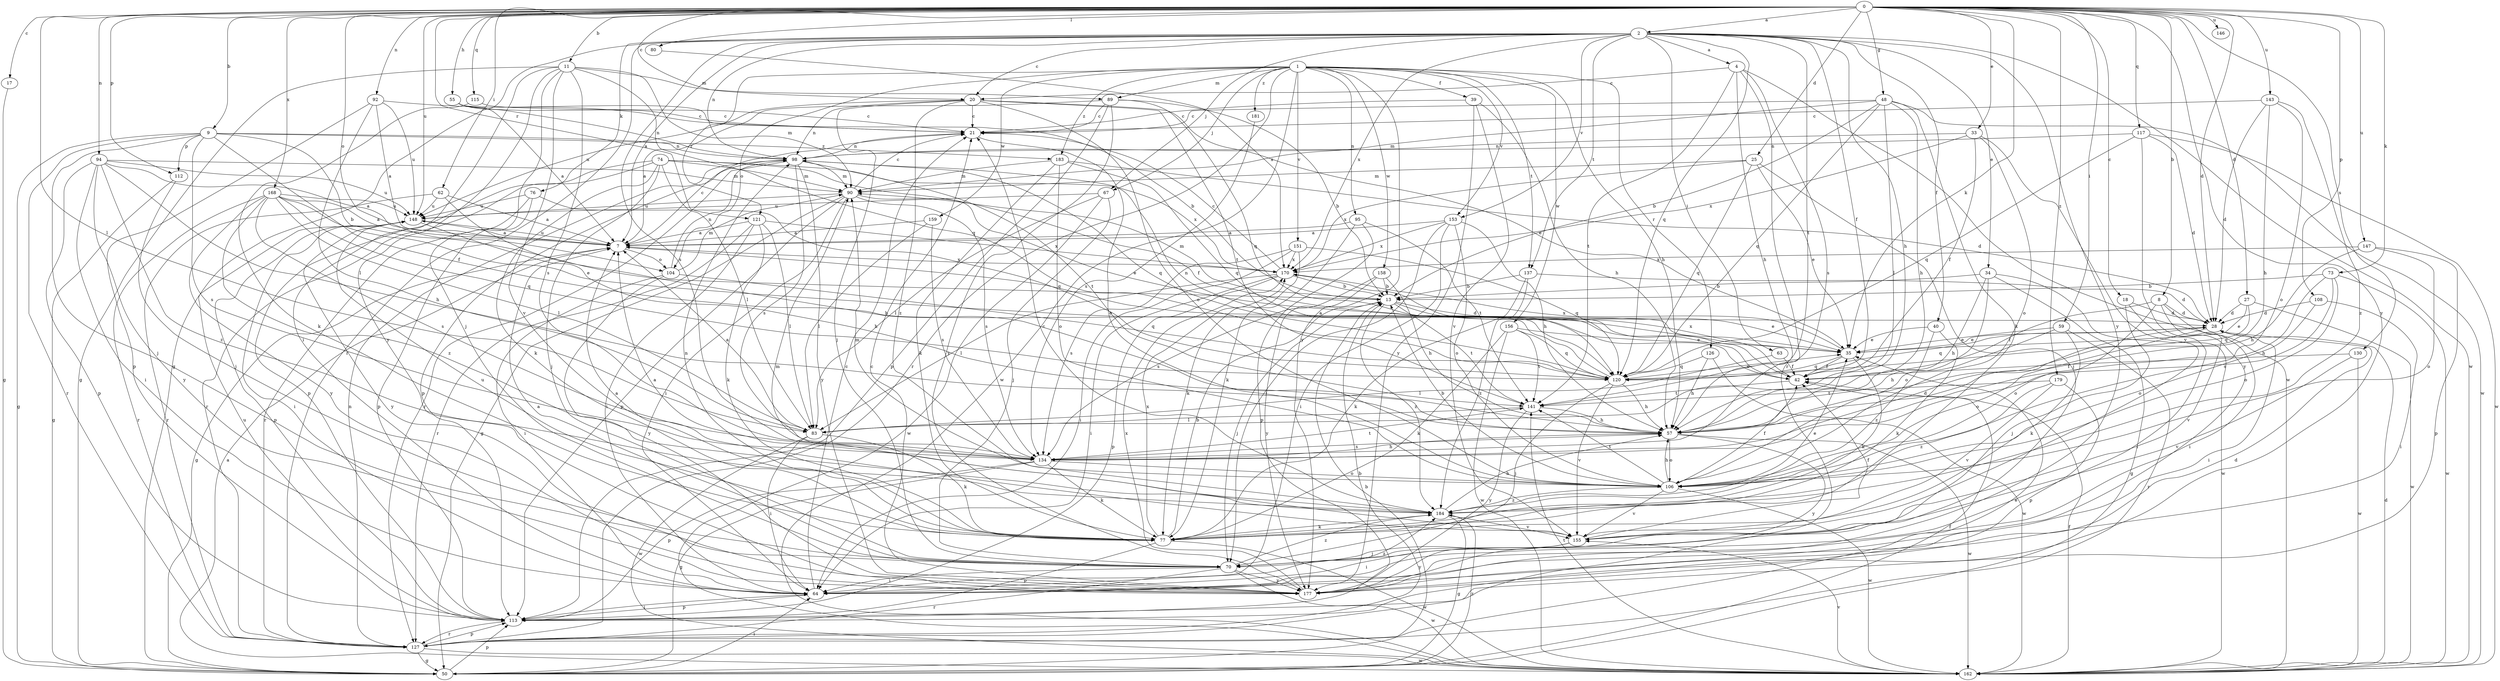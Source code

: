 strict digraph  {
0;
1;
2;
4;
7;
8;
9;
11;
13;
17;
18;
20;
21;
25;
27;
28;
33;
34;
35;
39;
40;
42;
48;
50;
55;
57;
59;
62;
63;
64;
67;
70;
73;
74;
76;
77;
80;
83;
89;
90;
92;
94;
95;
98;
104;
106;
108;
112;
113;
115;
117;
120;
121;
126;
127;
130;
134;
137;
141;
143;
146;
147;
148;
151;
153;
155;
156;
158;
159;
162;
168;
170;
177;
179;
181;
183;
184;
0 -> 2  [label=a];
0 -> 8  [label=b];
0 -> 9  [label=b];
0 -> 11  [label=b];
0 -> 17  [label=c];
0 -> 18  [label=c];
0 -> 20  [label=c];
0 -> 25  [label=d];
0 -> 27  [label=d];
0 -> 28  [label=d];
0 -> 33  [label=e];
0 -> 48  [label=g];
0 -> 55  [label=h];
0 -> 59  [label=i];
0 -> 62  [label=i];
0 -> 73  [label=k];
0 -> 80  [label=l];
0 -> 83  [label=l];
0 -> 92  [label=n];
0 -> 94  [label=n];
0 -> 104  [label=o];
0 -> 108  [label=p];
0 -> 112  [label=p];
0 -> 115  [label=q];
0 -> 117  [label=q];
0 -> 121  [label=r];
0 -> 130  [label=s];
0 -> 143  [label=u];
0 -> 146  [label=u];
0 -> 147  [label=u];
0 -> 148  [label=u];
0 -> 168  [label=x];
0 -> 177  [label=y];
0 -> 179  [label=z];
0 -> 35  [label=k];
1 -> 39  [label=f];
1 -> 57  [label=h];
1 -> 67  [label=j];
1 -> 89  [label=m];
1 -> 95  [label=n];
1 -> 104  [label=o];
1 -> 121  [label=r];
1 -> 126  [label=r];
1 -> 127  [label=r];
1 -> 137  [label=t];
1 -> 151  [label=v];
1 -> 153  [label=v];
1 -> 156  [label=w];
1 -> 158  [label=w];
1 -> 159  [label=w];
1 -> 162  [label=w];
1 -> 177  [label=y];
1 -> 181  [label=z];
1 -> 183  [label=z];
2 -> 4  [label=a];
2 -> 7  [label=a];
2 -> 20  [label=c];
2 -> 34  [label=e];
2 -> 40  [label=f];
2 -> 42  [label=f];
2 -> 50  [label=g];
2 -> 57  [label=h];
2 -> 63  [label=i];
2 -> 67  [label=j];
2 -> 76  [label=k];
2 -> 98  [label=n];
2 -> 120  [label=q];
2 -> 127  [label=r];
2 -> 134  [label=s];
2 -> 137  [label=t];
2 -> 141  [label=t];
2 -> 153  [label=v];
2 -> 162  [label=w];
2 -> 170  [label=x];
2 -> 177  [label=y];
4 -> 20  [label=c];
4 -> 57  [label=h];
4 -> 127  [label=r];
4 -> 134  [label=s];
4 -> 141  [label=t];
4 -> 162  [label=w];
7 -> 21  [label=c];
7 -> 50  [label=g];
7 -> 104  [label=o];
7 -> 148  [label=u];
7 -> 170  [label=x];
8 -> 28  [label=d];
8 -> 42  [label=f];
8 -> 64  [label=i];
8 -> 106  [label=o];
8 -> 155  [label=v];
9 -> 13  [label=b];
9 -> 42  [label=f];
9 -> 50  [label=g];
9 -> 70  [label=j];
9 -> 98  [label=n];
9 -> 112  [label=p];
9 -> 127  [label=r];
9 -> 134  [label=s];
9 -> 183  [label=z];
11 -> 50  [label=g];
11 -> 64  [label=i];
11 -> 70  [label=j];
11 -> 89  [label=m];
11 -> 90  [label=m];
11 -> 120  [label=q];
11 -> 134  [label=s];
11 -> 155  [label=v];
11 -> 177  [label=y];
13 -> 28  [label=d];
13 -> 35  [label=e];
13 -> 70  [label=j];
13 -> 90  [label=m];
13 -> 141  [label=t];
13 -> 184  [label=z];
17 -> 50  [label=g];
18 -> 28  [label=d];
18 -> 64  [label=i];
18 -> 70  [label=j];
20 -> 21  [label=c];
20 -> 35  [label=e];
20 -> 70  [label=j];
20 -> 98  [label=n];
20 -> 106  [label=o];
20 -> 141  [label=t];
20 -> 148  [label=u];
20 -> 184  [label=z];
21 -> 98  [label=n];
21 -> 106  [label=o];
25 -> 35  [label=e];
25 -> 70  [label=j];
25 -> 90  [label=m];
25 -> 120  [label=q];
25 -> 170  [label=x];
27 -> 28  [label=d];
27 -> 35  [label=e];
27 -> 120  [label=q];
27 -> 162  [label=w];
28 -> 35  [label=e];
28 -> 64  [label=i];
28 -> 106  [label=o];
28 -> 120  [label=q];
33 -> 42  [label=f];
33 -> 98  [label=n];
33 -> 106  [label=o];
33 -> 155  [label=v];
33 -> 170  [label=x];
34 -> 13  [label=b];
34 -> 50  [label=g];
34 -> 57  [label=h];
34 -> 106  [label=o];
34 -> 162  [label=w];
35 -> 42  [label=f];
35 -> 77  [label=k];
35 -> 120  [label=q];
35 -> 170  [label=x];
39 -> 21  [label=c];
39 -> 57  [label=h];
39 -> 155  [label=v];
39 -> 177  [label=y];
40 -> 35  [label=e];
40 -> 77  [label=k];
40 -> 184  [label=z];
42 -> 7  [label=a];
42 -> 141  [label=t];
42 -> 170  [label=x];
48 -> 13  [label=b];
48 -> 21  [label=c];
48 -> 57  [label=h];
48 -> 77  [label=k];
48 -> 83  [label=l];
48 -> 90  [label=m];
48 -> 120  [label=q];
48 -> 162  [label=w];
50 -> 13  [label=b];
50 -> 42  [label=f];
50 -> 64  [label=i];
50 -> 113  [label=p];
50 -> 184  [label=z];
55 -> 7  [label=a];
55 -> 13  [label=b];
55 -> 21  [label=c];
55 -> 98  [label=n];
57 -> 106  [label=o];
57 -> 134  [label=s];
57 -> 162  [label=w];
57 -> 177  [label=y];
59 -> 35  [label=e];
59 -> 57  [label=h];
59 -> 77  [label=k];
59 -> 127  [label=r];
62 -> 7  [label=a];
62 -> 57  [label=h];
62 -> 127  [label=r];
62 -> 148  [label=u];
63 -> 42  [label=f];
63 -> 83  [label=l];
64 -> 21  [label=c];
64 -> 113  [label=p];
64 -> 184  [label=z];
67 -> 70  [label=j];
67 -> 83  [label=l];
67 -> 148  [label=u];
67 -> 162  [label=w];
70 -> 7  [label=a];
70 -> 64  [label=i];
70 -> 127  [label=r];
70 -> 162  [label=w];
70 -> 177  [label=y];
70 -> 184  [label=z];
73 -> 13  [label=b];
73 -> 57  [label=h];
73 -> 106  [label=o];
73 -> 134  [label=s];
73 -> 162  [label=w];
74 -> 42  [label=f];
74 -> 70  [label=j];
74 -> 77  [label=k];
74 -> 83  [label=l];
74 -> 90  [label=m];
74 -> 113  [label=p];
74 -> 127  [label=r];
74 -> 170  [label=x];
76 -> 113  [label=p];
76 -> 120  [label=q];
76 -> 127  [label=r];
76 -> 148  [label=u];
77 -> 7  [label=a];
77 -> 13  [label=b];
77 -> 98  [label=n];
77 -> 113  [label=p];
77 -> 148  [label=u];
77 -> 162  [label=w];
77 -> 170  [label=x];
80 -> 170  [label=x];
83 -> 7  [label=a];
83 -> 64  [label=i];
83 -> 77  [label=k];
83 -> 162  [label=w];
89 -> 7  [label=a];
89 -> 13  [label=b];
89 -> 21  [label=c];
89 -> 113  [label=p];
89 -> 120  [label=q];
89 -> 177  [label=y];
90 -> 21  [label=c];
90 -> 35  [label=e];
90 -> 50  [label=g];
90 -> 64  [label=i];
90 -> 113  [label=p];
90 -> 134  [label=s];
90 -> 148  [label=u];
92 -> 7  [label=a];
92 -> 21  [label=c];
92 -> 83  [label=l];
92 -> 113  [label=p];
92 -> 148  [label=u];
94 -> 7  [label=a];
94 -> 57  [label=h];
94 -> 64  [label=i];
94 -> 90  [label=m];
94 -> 113  [label=p];
94 -> 148  [label=u];
94 -> 177  [label=y];
94 -> 184  [label=z];
95 -> 7  [label=a];
95 -> 77  [label=k];
95 -> 113  [label=p];
95 -> 141  [label=t];
98 -> 90  [label=m];
98 -> 113  [label=p];
98 -> 120  [label=q];
98 -> 127  [label=r];
98 -> 134  [label=s];
98 -> 141  [label=t];
98 -> 177  [label=y];
104 -> 64  [label=i];
104 -> 90  [label=m];
104 -> 98  [label=n];
104 -> 120  [label=q];
104 -> 177  [label=y];
106 -> 13  [label=b];
106 -> 42  [label=f];
106 -> 57  [label=h];
106 -> 90  [label=m];
106 -> 141  [label=t];
106 -> 155  [label=v];
106 -> 162  [label=w];
106 -> 184  [label=z];
108 -> 28  [label=d];
108 -> 64  [label=i];
108 -> 106  [label=o];
112 -> 50  [label=g];
112 -> 70  [label=j];
113 -> 64  [label=i];
113 -> 127  [label=r];
113 -> 148  [label=u];
115 -> 21  [label=c];
115 -> 77  [label=k];
117 -> 28  [label=d];
117 -> 98  [label=n];
117 -> 120  [label=q];
117 -> 162  [label=w];
117 -> 177  [label=y];
120 -> 35  [label=e];
120 -> 57  [label=h];
120 -> 70  [label=j];
120 -> 98  [label=n];
120 -> 155  [label=v];
121 -> 7  [label=a];
121 -> 64  [label=i];
121 -> 77  [label=k];
121 -> 83  [label=l];
121 -> 127  [label=r];
121 -> 170  [label=x];
126 -> 57  [label=h];
126 -> 120  [label=q];
126 -> 162  [label=w];
127 -> 13  [label=b];
127 -> 35  [label=e];
127 -> 50  [label=g];
127 -> 98  [label=n];
127 -> 113  [label=p];
127 -> 162  [label=w];
130 -> 42  [label=f];
130 -> 155  [label=v];
130 -> 162  [label=w];
134 -> 28  [label=d];
134 -> 50  [label=g];
134 -> 57  [label=h];
134 -> 77  [label=k];
134 -> 106  [label=o];
134 -> 113  [label=p];
134 -> 141  [label=t];
137 -> 13  [label=b];
137 -> 28  [label=d];
137 -> 77  [label=k];
137 -> 184  [label=z];
141 -> 57  [label=h];
141 -> 83  [label=l];
141 -> 177  [label=y];
143 -> 21  [label=c];
143 -> 28  [label=d];
143 -> 57  [label=h];
143 -> 106  [label=o];
143 -> 184  [label=z];
147 -> 57  [label=h];
147 -> 106  [label=o];
147 -> 113  [label=p];
147 -> 170  [label=x];
148 -> 7  [label=a];
148 -> 57  [label=h];
148 -> 64  [label=i];
148 -> 113  [label=p];
148 -> 177  [label=y];
151 -> 64  [label=i];
151 -> 77  [label=k];
151 -> 120  [label=q];
151 -> 134  [label=s];
151 -> 170  [label=x];
153 -> 7  [label=a];
153 -> 57  [label=h];
153 -> 64  [label=i];
153 -> 70  [label=j];
153 -> 106  [label=o];
153 -> 170  [label=x];
155 -> 42  [label=f];
155 -> 64  [label=i];
155 -> 70  [label=j];
155 -> 90  [label=m];
155 -> 177  [label=y];
156 -> 35  [label=e];
156 -> 77  [label=k];
156 -> 120  [label=q];
156 -> 141  [label=t];
156 -> 162  [label=w];
158 -> 13  [label=b];
158 -> 57  [label=h];
158 -> 134  [label=s];
158 -> 177  [label=y];
159 -> 7  [label=a];
159 -> 83  [label=l];
159 -> 134  [label=s];
162 -> 7  [label=a];
162 -> 28  [label=d];
162 -> 42  [label=f];
162 -> 141  [label=t];
162 -> 155  [label=v];
168 -> 7  [label=a];
168 -> 35  [label=e];
168 -> 83  [label=l];
168 -> 120  [label=q];
168 -> 127  [label=r];
168 -> 134  [label=s];
168 -> 148  [label=u];
168 -> 177  [label=y];
168 -> 184  [label=z];
170 -> 13  [label=b];
170 -> 21  [label=c];
170 -> 64  [label=i];
170 -> 83  [label=l];
170 -> 113  [label=p];
177 -> 21  [label=c];
177 -> 28  [label=d];
177 -> 170  [label=x];
179 -> 113  [label=p];
179 -> 141  [label=t];
179 -> 155  [label=v];
179 -> 184  [label=z];
181 -> 134  [label=s];
183 -> 28  [label=d];
183 -> 77  [label=k];
183 -> 90  [label=m];
183 -> 106  [label=o];
183 -> 120  [label=q];
184 -> 7  [label=a];
184 -> 21  [label=c];
184 -> 35  [label=e];
184 -> 50  [label=g];
184 -> 57  [label=h];
184 -> 77  [label=k];
184 -> 155  [label=v];
}
